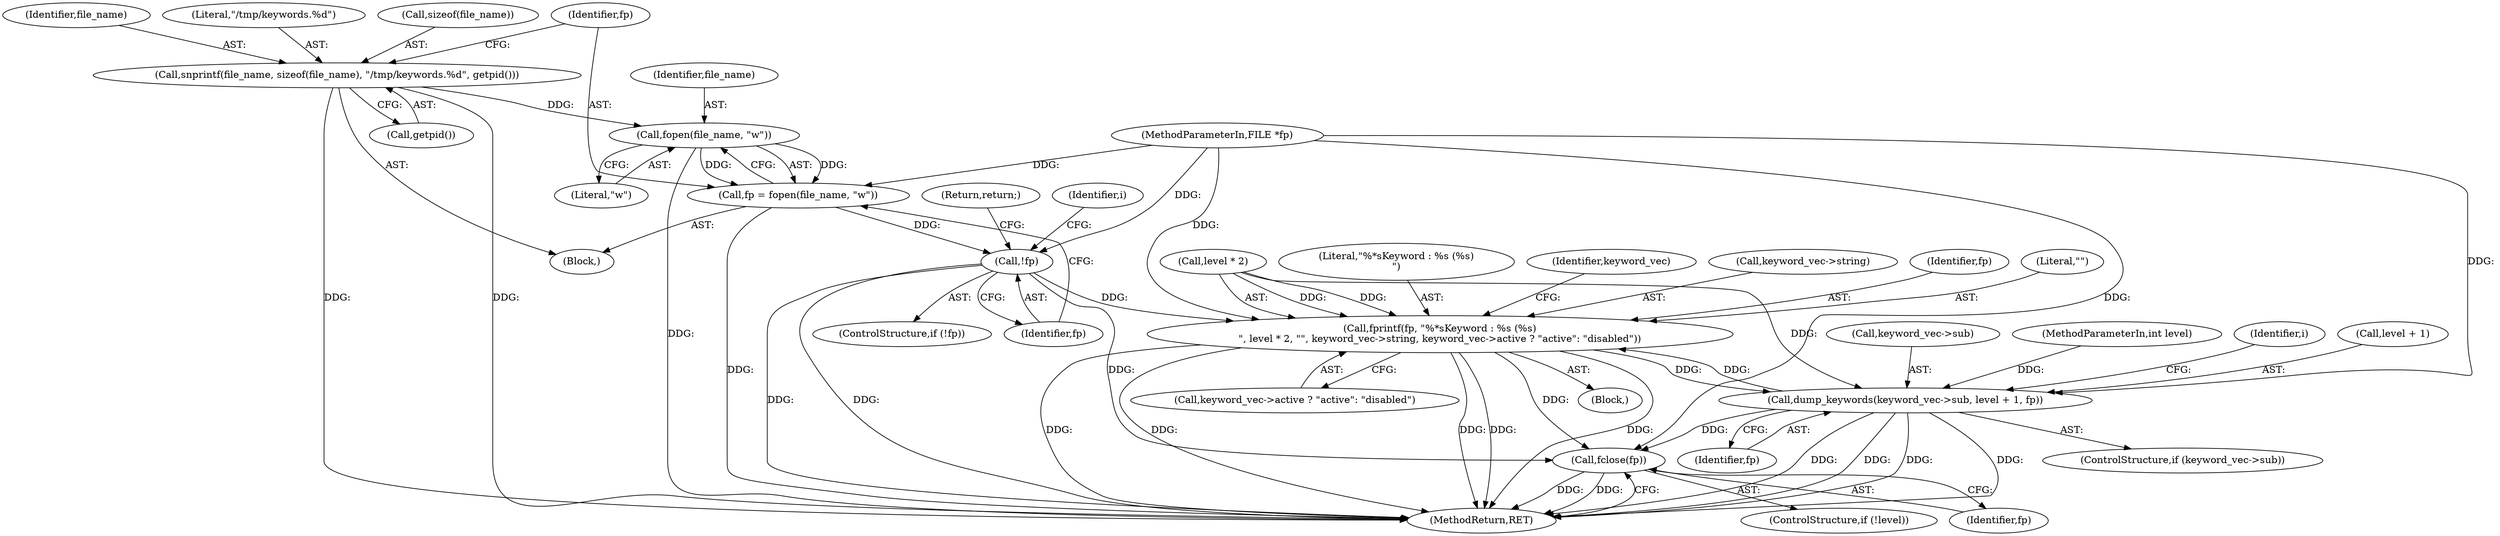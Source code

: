 digraph "1_keepalived_04f2d32871bb3b11d7dc024039952f2fe2750306_11@API" {
"1000120" [label="(Call,fopen(file_name, \"w\"))"];
"1000112" [label="(Call,snprintf(file_name, sizeof(file_name), \"/tmp/keywords.%d\", getpid()))"];
"1000118" [label="(Call,fp = fopen(file_name, \"w\"))"];
"1000124" [label="(Call,!fp)"];
"1000143" [label="(Call,fprintf(fp, \"%*sKeyword : %s (%s)\n\", level * 2, \"\", keyword_vec->string, keyword_vec->active ? \"active\": \"disabled\"))"];
"1000163" [label="(Call,dump_keywords(keyword_vec->sub, level + 1, fp))"];
"1000174" [label="(Call,fclose(fp))"];
"1000121" [label="(Identifier,file_name)"];
"1000153" [label="(Call,keyword_vec->active ? \"active\": \"disabled\")"];
"1000126" [label="(Return,return;)"];
"1000124" [label="(Call,!fp)"];
"1000114" [label="(Call,sizeof(file_name))"];
"1000113" [label="(Identifier,file_name)"];
"1000145" [label="(Literal,\"%*sKeyword : %s (%s)\n\")"];
"1000112" [label="(Call,snprintf(file_name, sizeof(file_name), \"/tmp/keywords.%d\", getpid()))"];
"1000103" [label="(MethodParameterIn,FILE *fp)"];
"1000146" [label="(Call,level * 2)"];
"1000164" [label="(Call,keyword_vec->sub)"];
"1000171" [label="(ControlStructure,if (!level))"];
"1000122" [label="(Literal,\"w\")"];
"1000129" [label="(Identifier,i)"];
"1000116" [label="(Literal,\"/tmp/keywords.%d\")"];
"1000175" [label="(Identifier,fp)"];
"1000176" [label="(MethodReturn,RET)"];
"1000137" [label="(Block,)"];
"1000161" [label="(Identifier,keyword_vec)"];
"1000118" [label="(Call,fp = fopen(file_name, \"w\"))"];
"1000150" [label="(Call,keyword_vec->string)"];
"1000111" [label="(Block,)"];
"1000102" [label="(MethodParameterIn,int level)"];
"1000174" [label="(Call,fclose(fp))"];
"1000136" [label="(Identifier,i)"];
"1000119" [label="(Identifier,fp)"];
"1000144" [label="(Identifier,fp)"];
"1000120" [label="(Call,fopen(file_name, \"w\"))"];
"1000149" [label="(Literal,\"\")"];
"1000159" [label="(ControlStructure,if (keyword_vec->sub))"];
"1000117" [label="(Call,getpid())"];
"1000163" [label="(Call,dump_keywords(keyword_vec->sub, level + 1, fp))"];
"1000123" [label="(ControlStructure,if (!fp))"];
"1000143" [label="(Call,fprintf(fp, \"%*sKeyword : %s (%s)\n\", level * 2, \"\", keyword_vec->string, keyword_vec->active ? \"active\": \"disabled\"))"];
"1000125" [label="(Identifier,fp)"];
"1000170" [label="(Identifier,fp)"];
"1000167" [label="(Call,level + 1)"];
"1000120" -> "1000118"  [label="AST: "];
"1000120" -> "1000122"  [label="CFG: "];
"1000121" -> "1000120"  [label="AST: "];
"1000122" -> "1000120"  [label="AST: "];
"1000118" -> "1000120"  [label="CFG: "];
"1000120" -> "1000176"  [label="DDG: "];
"1000120" -> "1000118"  [label="DDG: "];
"1000120" -> "1000118"  [label="DDG: "];
"1000112" -> "1000120"  [label="DDG: "];
"1000112" -> "1000111"  [label="AST: "];
"1000112" -> "1000117"  [label="CFG: "];
"1000113" -> "1000112"  [label="AST: "];
"1000114" -> "1000112"  [label="AST: "];
"1000116" -> "1000112"  [label="AST: "];
"1000117" -> "1000112"  [label="AST: "];
"1000119" -> "1000112"  [label="CFG: "];
"1000112" -> "1000176"  [label="DDG: "];
"1000112" -> "1000176"  [label="DDG: "];
"1000118" -> "1000111"  [label="AST: "];
"1000119" -> "1000118"  [label="AST: "];
"1000125" -> "1000118"  [label="CFG: "];
"1000118" -> "1000176"  [label="DDG: "];
"1000103" -> "1000118"  [label="DDG: "];
"1000118" -> "1000124"  [label="DDG: "];
"1000124" -> "1000123"  [label="AST: "];
"1000124" -> "1000125"  [label="CFG: "];
"1000125" -> "1000124"  [label="AST: "];
"1000126" -> "1000124"  [label="CFG: "];
"1000129" -> "1000124"  [label="CFG: "];
"1000124" -> "1000176"  [label="DDG: "];
"1000124" -> "1000176"  [label="DDG: "];
"1000103" -> "1000124"  [label="DDG: "];
"1000124" -> "1000143"  [label="DDG: "];
"1000124" -> "1000174"  [label="DDG: "];
"1000143" -> "1000137"  [label="AST: "];
"1000143" -> "1000153"  [label="CFG: "];
"1000144" -> "1000143"  [label="AST: "];
"1000145" -> "1000143"  [label="AST: "];
"1000146" -> "1000143"  [label="AST: "];
"1000149" -> "1000143"  [label="AST: "];
"1000150" -> "1000143"  [label="AST: "];
"1000153" -> "1000143"  [label="AST: "];
"1000161" -> "1000143"  [label="CFG: "];
"1000143" -> "1000176"  [label="DDG: "];
"1000143" -> "1000176"  [label="DDG: "];
"1000143" -> "1000176"  [label="DDG: "];
"1000143" -> "1000176"  [label="DDG: "];
"1000143" -> "1000176"  [label="DDG: "];
"1000163" -> "1000143"  [label="DDG: "];
"1000103" -> "1000143"  [label="DDG: "];
"1000146" -> "1000143"  [label="DDG: "];
"1000146" -> "1000143"  [label="DDG: "];
"1000143" -> "1000163"  [label="DDG: "];
"1000143" -> "1000174"  [label="DDG: "];
"1000163" -> "1000159"  [label="AST: "];
"1000163" -> "1000170"  [label="CFG: "];
"1000164" -> "1000163"  [label="AST: "];
"1000167" -> "1000163"  [label="AST: "];
"1000170" -> "1000163"  [label="AST: "];
"1000136" -> "1000163"  [label="CFG: "];
"1000163" -> "1000176"  [label="DDG: "];
"1000163" -> "1000176"  [label="DDG: "];
"1000163" -> "1000176"  [label="DDG: "];
"1000163" -> "1000176"  [label="DDG: "];
"1000103" -> "1000163"  [label="DDG: "];
"1000146" -> "1000163"  [label="DDG: "];
"1000102" -> "1000163"  [label="DDG: "];
"1000163" -> "1000174"  [label="DDG: "];
"1000174" -> "1000171"  [label="AST: "];
"1000174" -> "1000175"  [label="CFG: "];
"1000175" -> "1000174"  [label="AST: "];
"1000176" -> "1000174"  [label="CFG: "];
"1000174" -> "1000176"  [label="DDG: "];
"1000174" -> "1000176"  [label="DDG: "];
"1000103" -> "1000174"  [label="DDG: "];
}
